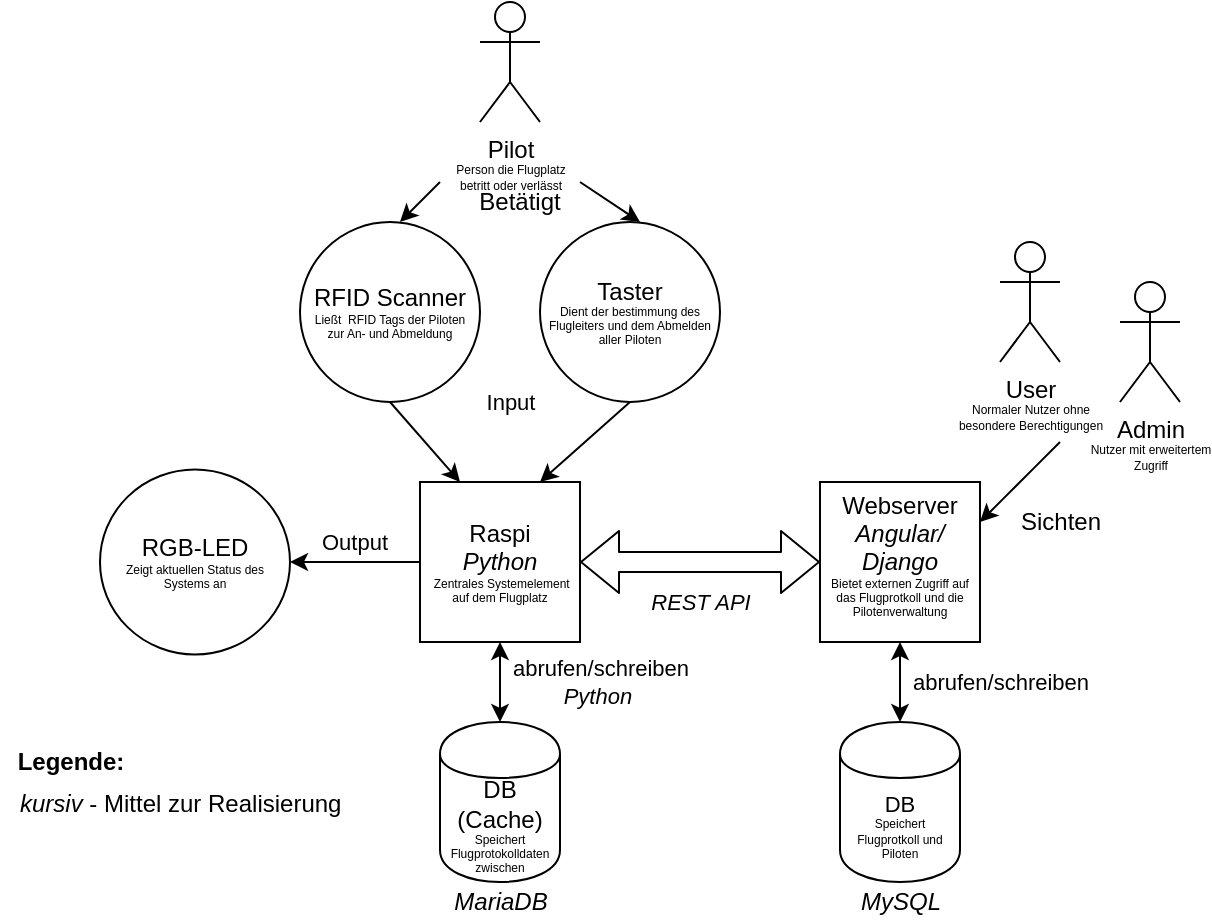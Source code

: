 <mxfile version="14.2.9" type="device"><diagram id="6eDWRuTLR4EQcZg78_aW" name="Page-1"><mxGraphModel dx="982" dy="535" grid="1" gridSize="10" guides="1" tooltips="1" connect="1" arrows="1" fold="1" page="1" pageScale="1" pageWidth="827" pageHeight="1169" math="0" shadow="0"><root><mxCell id="0"/><mxCell id="1" parent="0"/><mxCell id="55mjyKdclRXGyIF_4uKQ-1" value="Raspi&lt;i&gt;&lt;br&gt;&lt;/i&gt;&lt;div&gt;&lt;i&gt;Python&lt;br&gt;&lt;/i&gt;&lt;/div&gt;&lt;div style=&quot;font-size: 6px&quot;&gt;&lt;i&gt;&amp;nbsp;&lt;/i&gt;Zentrales Systemelement auf dem Flugplatz&lt;br&gt;&lt;i&gt;&lt;/i&gt;&lt;/div&gt;" style="whiteSpace=wrap;html=1;aspect=fixed;" parent="1" vertex="1"><mxGeometry x="210" y="260" width="80" height="80" as="geometry"/></mxCell><mxCell id="55mjyKdclRXGyIF_4uKQ-2" value="Webserver&lt;br&gt;&lt;i&gt;&lt;font color=&quot;#ea6b66&quot;&gt;&lt;font color=&quot;#000000&quot;&gt;Angular/&lt;br&gt;&lt;/font&gt;&lt;/font&gt;&lt;/i&gt;&lt;div&gt;&lt;i&gt;&lt;font color=&quot;#ea6b66&quot;&gt;&lt;font color=&quot;#000000&quot;&gt;Django&lt;/font&gt;&lt;/font&gt;&lt;/i&gt;&lt;/div&gt;&lt;div style=&quot;font-size: 6px&quot;&gt;&lt;font style=&quot;font-size: 6px&quot;&gt;Bietet externen Zugriff auf&lt;br&gt;das Flugprotkoll und die&lt;br&gt;Pilotenverwaltung&lt;/font&gt;&lt;/div&gt;&lt;div style=&quot;font-size: 6px&quot;&gt;&lt;br&gt;&lt;/div&gt;" style="whiteSpace=wrap;html=1;aspect=fixed;" parent="1" vertex="1"><mxGeometry x="410" y="260" width="80" height="80" as="geometry"/></mxCell><mxCell id="55mjyKdclRXGyIF_4uKQ-3" value="" style="shape=flexArrow;endArrow=classic;startArrow=classic;html=1;exitX=1;exitY=0.5;exitDx=0;exitDy=0;entryX=0;entryY=0.5;entryDx=0;entryDy=0;" parent="1" source="55mjyKdclRXGyIF_4uKQ-1" target="55mjyKdclRXGyIF_4uKQ-2" edge="1"><mxGeometry width="50" height="50" relative="1" as="geometry"><mxPoint x="460" y="400" as="sourcePoint"/><mxPoint x="510" y="350" as="targetPoint"/></mxGeometry></mxCell><mxCell id="55mjyKdclRXGyIF_4uKQ-13" value="&lt;i&gt;REST API&lt;/i&gt;" style="edgeLabel;html=1;align=center;verticalAlign=middle;resizable=0;points=[];" parent="55mjyKdclRXGyIF_4uKQ-3" vertex="1" connectable="0"><mxGeometry x="0.138" y="-2" relative="1" as="geometry"><mxPoint x="-8.57" y="18" as="offset"/></mxGeometry></mxCell><mxCell id="55mjyKdclRXGyIF_4uKQ-5" value="&lt;div style=&quot;font-size: 11px&quot;&gt;&lt;font style=&quot;font-size: 11px&quot;&gt;DB&lt;/font&gt;&lt;/div&gt;&lt;div style=&quot;font-size: 6px&quot;&gt;&lt;font style=&quot;font-size: 6px&quot;&gt;Speichert Flugprotkoll und Piloten&lt;/font&gt;&lt;br&gt;&lt;/div&gt;" style="shape=cylinder;whiteSpace=wrap;html=1;boundedLbl=1;backgroundOutline=1;" parent="1" vertex="1"><mxGeometry x="420" y="380" width="60" height="80" as="geometry"/></mxCell><mxCell id="55mjyKdclRXGyIF_4uKQ-6" value="" style="endArrow=classic;startArrow=classic;html=1;entryX=0.5;entryY=1;entryDx=0;entryDy=0;exitX=0.5;exitY=0;exitDx=0;exitDy=0;" parent="1" source="55mjyKdclRXGyIF_4uKQ-5" target="55mjyKdclRXGyIF_4uKQ-2" edge="1"><mxGeometry width="50" height="50" relative="1" as="geometry"><mxPoint x="460" y="400" as="sourcePoint"/><mxPoint x="510" y="350" as="targetPoint"/></mxGeometry></mxCell><mxCell id="55mjyKdclRXGyIF_4uKQ-22" value="abrufen/schreiben" style="edgeLabel;html=1;align=center;verticalAlign=middle;resizable=0;points=[];" parent="55mjyKdclRXGyIF_4uKQ-6" vertex="1" connectable="0"><mxGeometry x="-0.371" y="-2" relative="1" as="geometry"><mxPoint x="48" y="-7.43" as="offset"/></mxGeometry></mxCell><mxCell id="55mjyKdclRXGyIF_4uKQ-14" value="&lt;div&gt;&lt;p style=&quot;font-size: 6px&quot;&gt;&lt;font style=&quot;font-size: 12px&quot;&gt;RFID Scanner&lt;/font&gt;&lt;br&gt;&lt;font style=&quot;font-size: 6px ; line-height: 100%&quot;&gt;Ließt&amp;nbsp; RFID Tags der Piloten&lt;br&gt;zur An- und Abmeldung&lt;/font&gt;&lt;/p&gt;&lt;/div&gt;" style="ellipse;whiteSpace=wrap;html=1;" parent="1" vertex="1"><mxGeometry x="150" y="130" width="90" height="90" as="geometry"/></mxCell><mxCell id="55mjyKdclRXGyIF_4uKQ-15" value="&lt;div style=&quot;font-size: 6px&quot;&gt;&lt;font style=&quot;font-size: 12px&quot;&gt;Taster&lt;/font&gt;&lt;br&gt;&lt;font style=&quot;font-size: 6px&quot;&gt;Dient der bestimmung des Flugleiters und dem Abmelden aller Piloten&lt;br&gt;&lt;/font&gt;&lt;/div&gt;" style="ellipse;whiteSpace=wrap;html=1;" parent="1" vertex="1"><mxGeometry x="270" y="130" width="90" height="90" as="geometry"/></mxCell><mxCell id="55mjyKdclRXGyIF_4uKQ-16" value="&lt;div&gt;RGB-LED&lt;/div&gt;&lt;div style=&quot;font-size: 6px&quot;&gt;&lt;font style=&quot;font-size: 6px&quot;&gt;Zeigt aktuellen Status des&lt;br&gt;Systems an&lt;/font&gt;&lt;br&gt;&lt;/div&gt;" style="ellipse;whiteSpace=wrap;html=1;" parent="1" vertex="1"><mxGeometry x="50" y="253.75" width="95" height="92.5" as="geometry"/></mxCell><mxCell id="55mjyKdclRXGyIF_4uKQ-17" value="" style="endArrow=classic;html=1;entryX=1;entryY=0.5;entryDx=0;entryDy=0;" parent="1" target="55mjyKdclRXGyIF_4uKQ-16" edge="1"><mxGeometry width="50" height="50" relative="1" as="geometry"><mxPoint x="210" y="300" as="sourcePoint"/><mxPoint x="390" y="270" as="targetPoint"/></mxGeometry></mxCell><mxCell id="55mjyKdclRXGyIF_4uKQ-20" value="Output" style="edgeLabel;html=1;align=center;verticalAlign=middle;resizable=0;points=[];" parent="55mjyKdclRXGyIF_4uKQ-17" vertex="1" connectable="0"><mxGeometry x="0.343" y="-2" relative="1" as="geometry"><mxPoint x="10.57" y="-8" as="offset"/></mxGeometry></mxCell><mxCell id="55mjyKdclRXGyIF_4uKQ-18" value="" style="endArrow=classic;html=1;entryX=0.5;entryY=1;entryDx=0;entryDy=0;exitX=0.5;exitY=1;exitDx=0;exitDy=0;" parent="1" edge="1" source="55mjyKdclRXGyIF_4uKQ-15"><mxGeometry width="50" height="50" relative="1" as="geometry"><mxPoint x="380" y="210" as="sourcePoint"/><mxPoint x="270" y="260" as="targetPoint"/></mxGeometry></mxCell><mxCell id="55mjyKdclRXGyIF_4uKQ-19" value="" style="endArrow=classic;html=1;entryX=0.5;entryY=1;entryDx=0;entryDy=0;exitX=0.5;exitY=1;exitDx=0;exitDy=0;" parent="1" edge="1" source="55mjyKdclRXGyIF_4uKQ-14"><mxGeometry width="50" height="50" relative="1" as="geometry"><mxPoint x="190" y="260" as="sourcePoint"/><mxPoint x="230" y="260" as="targetPoint"/></mxGeometry></mxCell><mxCell id="55mjyKdclRXGyIF_4uKQ-21" value="Input" style="edgeLabel;html=1;align=center;verticalAlign=middle;resizable=0;points=[];" parent="55mjyKdclRXGyIF_4uKQ-19" vertex="1" connectable="0"><mxGeometry x="-0.351" y="-2" relative="1" as="geometry"><mxPoint x="50.22" y="-14.22" as="offset"/></mxGeometry></mxCell><mxCell id="55mjyKdclRXGyIF_4uKQ-23" value="&lt;i&gt;MySQL&lt;/i&gt;" style="text;html=1;align=center;verticalAlign=middle;resizable=0;points=[];autosize=1;" parent="1" vertex="1"><mxGeometry x="425" y="460" width="50" height="20" as="geometry"/></mxCell><mxCell id="55mjyKdclRXGyIF_4uKQ-24" value="Sichten" style="text;html=1;align=center;verticalAlign=middle;resizable=0;points=[];autosize=1;" parent="1" vertex="1"><mxGeometry x="500" y="270" width="60" height="20" as="geometry"/></mxCell><mxCell id="55mjyKdclRXGyIF_4uKQ-27" value="&lt;b&gt;Legende:&lt;/b&gt;" style="text;html=1;align=center;verticalAlign=middle;resizable=0;points=[];autosize=1;" parent="1" vertex="1"><mxGeometry y="390" width="70" height="20" as="geometry"/></mxCell><mxCell id="55mjyKdclRXGyIF_4uKQ-28" value="&lt;i&gt;kursiv&lt;/i&gt; - Mittel zur Realisierung&lt;br&gt;&lt;span&gt;&lt;/span&gt;&lt;div&gt;&lt;br&gt;&lt;/div&gt;&lt;div&gt;&lt;br&gt;&lt;/div&gt;&lt;span&gt;&lt;/span&gt;" style="text;html=1;align=left;verticalAlign=middle;resizable=0;points=[];autosize=1;" parent="1" vertex="1"><mxGeometry x="7.5" y="410" width="180" height="50" as="geometry"/></mxCell><mxCell id="LF6WcdlO7mZCHJfmHnAv-1" value="&lt;div&gt;DB (Cache)&lt;/div&gt;&lt;div style=&quot;font-size: 6px&quot;&gt;&lt;font style=&quot;font-size: 6px&quot;&gt;Speichert Flugprotokolldaten zwische&lt;/font&gt;n&lt;br&gt;&lt;/div&gt;" style="shape=cylinder;whiteSpace=wrap;html=1;boundedLbl=1;backgroundOutline=1;" parent="1" vertex="1"><mxGeometry x="220" y="380" width="60" height="80" as="geometry"/></mxCell><mxCell id="LF6WcdlO7mZCHJfmHnAv-2" value="" style="endArrow=classic;startArrow=classic;html=1;entryX=0.5;entryY=1;entryDx=0;entryDy=0;exitX=0.5;exitY=0;exitDx=0;exitDy=0;" parent="1" source="LF6WcdlO7mZCHJfmHnAv-1" target="55mjyKdclRXGyIF_4uKQ-1" edge="1"><mxGeometry width="50" height="50" relative="1" as="geometry"><mxPoint x="249.71" y="380" as="sourcePoint"/><mxPoint x="249.71" y="340" as="targetPoint"/></mxGeometry></mxCell><mxCell id="LF6WcdlO7mZCHJfmHnAv-3" value="abrufen/schreiben&lt;br&gt;&lt;i&gt;Python&amp;nbsp;&lt;/i&gt;" style="edgeLabel;html=1;align=center;verticalAlign=middle;resizable=0;points=[];" parent="LF6WcdlO7mZCHJfmHnAv-2" vertex="1" connectable="0"><mxGeometry x="-0.371" y="-2" relative="1" as="geometry"><mxPoint x="48" y="-7.43" as="offset"/></mxGeometry></mxCell><mxCell id="LF6WcdlO7mZCHJfmHnAv-4" value="&lt;i&gt;&lt;font&gt;MariaDB&lt;/font&gt;&lt;/i&gt;" style="text;html=1;align=center;verticalAlign=middle;resizable=0;points=[];autosize=1;" parent="1" vertex="1"><mxGeometry x="220" y="460" width="60" height="20" as="geometry"/></mxCell><mxCell id="OTv9fam6WJkSVRAB2BKH-2" value="&lt;div&gt;User&lt;/div&gt;&lt;div style=&quot;font-size: 6px&quot;&gt;&lt;font style=&quot;font-size: 6px&quot;&gt;Normaler Nutzer ohne&lt;/font&gt;&lt;/div&gt;&lt;div style=&quot;font-size: 6px&quot;&gt;&lt;font style=&quot;font-size: 6px&quot;&gt;besondere Berechtigungen&lt;/font&gt;&lt;br&gt;&lt;/div&gt;" style="shape=umlActor;verticalLabelPosition=bottom;verticalAlign=top;html=1;outlineConnect=0;" vertex="1" parent="1"><mxGeometry x="500" y="140" width="30" height="60" as="geometry"/></mxCell><mxCell id="OTv9fam6WJkSVRAB2BKH-3" value="&lt;div style=&quot;font-size: 6px&quot;&gt;&lt;font style=&quot;font-size: 12px&quot;&gt;Admin&lt;/font&gt;&lt;/div&gt;&lt;div style=&quot;font-size: 6px&quot;&gt;&lt;font style=&quot;font-size: 6px&quot;&gt;Nutzer mit erweitertem&lt;/font&gt;&lt;/div&gt;&lt;div style=&quot;font-size: 6px&quot;&gt;&lt;font style=&quot;font-size: 6px&quot;&gt;Zugriff&lt;/font&gt;&lt;font style=&quot;font-size: 6px&quot;&gt;&lt;br&gt;&lt;/font&gt;&lt;/div&gt;" style="shape=umlActor;verticalLabelPosition=bottom;verticalAlign=top;html=1;outlineConnect=0;" vertex="1" parent="1"><mxGeometry x="560" y="160" width="30" height="60" as="geometry"/></mxCell><mxCell id="OTv9fam6WJkSVRAB2BKH-6" value="" style="endArrow=classic;html=1;" edge="1" parent="1"><mxGeometry width="50" height="50" relative="1" as="geometry"><mxPoint x="530" y="240" as="sourcePoint"/><mxPoint x="490" y="280" as="targetPoint"/><Array as="points"><mxPoint x="510" y="260"/></Array></mxGeometry></mxCell><mxCell id="OTv9fam6WJkSVRAB2BKH-7" value="&lt;div style=&quot;font-size: 6px&quot;&gt;&lt;font style=&quot;font-size: 12px&quot;&gt;Pilot&lt;/font&gt;&lt;/div&gt;&lt;div style=&quot;font-size: 6px&quot;&gt;&lt;font style=&quot;font-size: 6px&quot;&gt;Person die Flugplatz&lt;/font&gt;&lt;/div&gt;&lt;div style=&quot;font-size: 6px&quot;&gt;&lt;font style=&quot;font-size: 6px&quot;&gt;betritt oder verlässt&lt;/font&gt;&lt;br&gt;&lt;/div&gt;" style="shape=umlActor;verticalLabelPosition=bottom;verticalAlign=top;html=1;outlineConnect=0;" vertex="1" parent="1"><mxGeometry x="240" y="20" width="30" height="60" as="geometry"/></mxCell><mxCell id="OTv9fam6WJkSVRAB2BKH-9" value="" style="endArrow=classic;html=1;" edge="1" parent="1"><mxGeometry width="50" height="50" relative="1" as="geometry"><mxPoint x="220" y="110" as="sourcePoint"/><mxPoint x="200" y="130" as="targetPoint"/></mxGeometry></mxCell><mxCell id="OTv9fam6WJkSVRAB2BKH-10" value="" style="endArrow=classic;html=1;" edge="1" parent="1"><mxGeometry width="50" height="50" relative="1" as="geometry"><mxPoint x="290" y="110" as="sourcePoint"/><mxPoint x="320" y="130" as="targetPoint"/></mxGeometry></mxCell><mxCell id="OTv9fam6WJkSVRAB2BKH-12" value="Betätigt" style="text;html=1;strokeColor=none;fillColor=none;align=center;verticalAlign=middle;whiteSpace=wrap;rounded=0;" vertex="1" parent="1"><mxGeometry x="240" y="110" width="40" height="20" as="geometry"/></mxCell></root></mxGraphModel></diagram></mxfile>